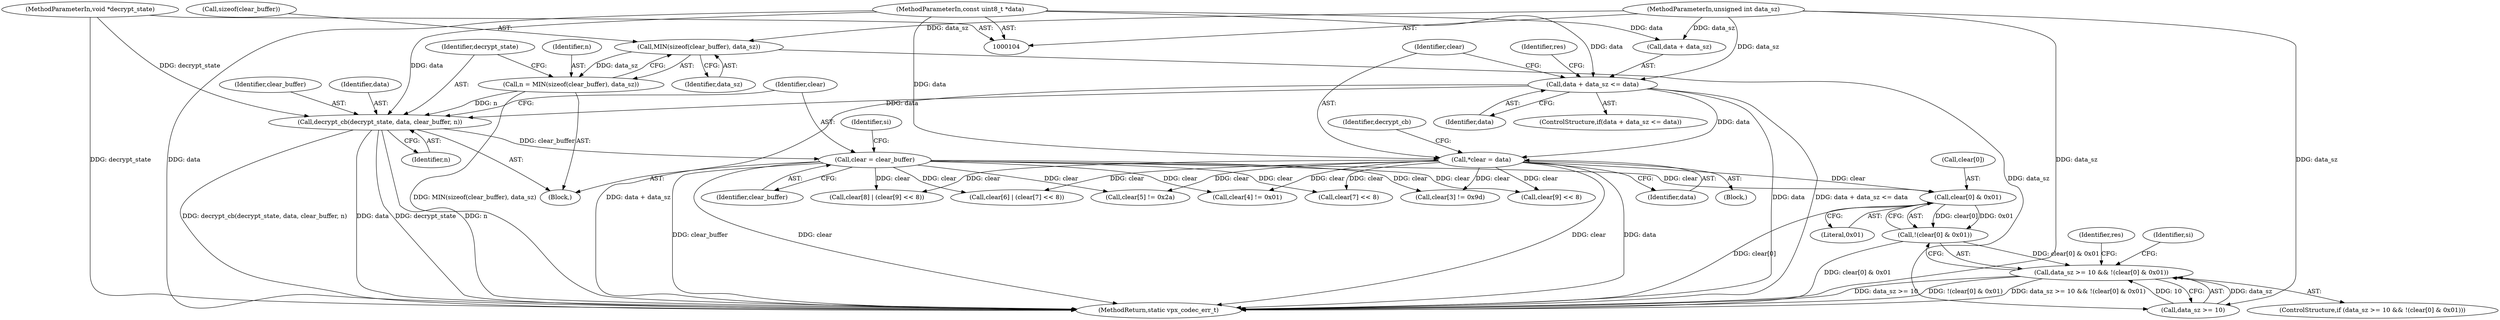 digraph "0_Android_063be1485e0099bc81ace3a08b0ec9186dcad693_0@array" {
"1000161" [label="(Call,clear[0] & 0x01)"];
"1000129" [label="(Call,*clear = data)"];
"1000116" [label="(Call,data + data_sz <= data)"];
"1000105" [label="(MethodParameterIn,const uint8_t *data)"];
"1000106" [label="(MethodParameterIn,unsigned int data_sz)"];
"1000147" [label="(Call,clear = clear_buffer)"];
"1000142" [label="(Call,decrypt_cb(decrypt_state, data, clear_buffer, n))"];
"1000109" [label="(MethodParameterIn,void *decrypt_state)"];
"1000136" [label="(Call,n = MIN(sizeof(clear_buffer), data_sz))"];
"1000138" [label="(Call,MIN(sizeof(clear_buffer), data_sz))"];
"1000160" [label="(Call,!(clear[0] & 0x01))"];
"1000156" [label="(Call,data_sz >= 10 && !(clear[0] & 0x01))"];
"1000174" [label="(Call,clear[3] != 0x9d)"];
"1000117" [label="(Call,data + data_sz)"];
"1000143" [label="(Identifier,decrypt_state)"];
"1000116" [label="(Call,data + data_sz <= data)"];
"1000146" [label="(Identifier,n)"];
"1000148" [label="(Identifier,clear)"];
"1000129" [label="(Call,*clear = data)"];
"1000152" [label="(Identifier,si)"];
"1000139" [label="(Call,sizeof(clear_buffer))"];
"1000130" [label="(Identifier,clear)"];
"1000216" [label="(Call,clear[9] << 8)"];
"1000237" [label="(Identifier,res)"];
"1000212" [label="(Call,clear[8] | (clear[9] << 8))"];
"1000145" [label="(Identifier,clear_buffer)"];
"1000197" [label="(Call,clear[6] | (clear[7] << 8))"];
"1000131" [label="(Identifier,data)"];
"1000149" [label="(Identifier,clear_buffer)"];
"1000142" [label="(Call,decrypt_cb(decrypt_state, data, clear_buffer, n))"];
"1000241" [label="(MethodReturn,static vpx_codec_err_t)"];
"1000156" [label="(Call,data_sz >= 10 && !(clear[0] & 0x01))"];
"1000136" [label="(Call,n = MIN(sizeof(clear_buffer), data_sz))"];
"1000123" [label="(Identifier,res)"];
"1000137" [label="(Identifier,n)"];
"1000160" [label="(Call,!(clear[0] & 0x01))"];
"1000134" [label="(Block,)"];
"1000185" [label="(Call,clear[5] != 0x2a)"];
"1000155" [label="(ControlStructure,if (data_sz >= 10 && !(clear[0] & 0x01)))"];
"1000105" [label="(MethodParameterIn,const uint8_t *data)"];
"1000106" [label="(MethodParameterIn,unsigned int data_sz)"];
"1000169" [label="(Identifier,si)"];
"1000161" [label="(Call,clear[0] & 0x01)"];
"1000180" [label="(Call,clear[4] != 0x01)"];
"1000120" [label="(Identifier,data)"];
"1000141" [label="(Identifier,data_sz)"];
"1000162" [label="(Call,clear[0])"];
"1000133" [label="(Identifier,decrypt_cb)"];
"1000201" [label="(Call,clear[7] << 8)"];
"1000109" [label="(MethodParameterIn,void *decrypt_state)"];
"1000138" [label="(Call,MIN(sizeof(clear_buffer), data_sz))"];
"1000147" [label="(Call,clear = clear_buffer)"];
"1000165" [label="(Literal,0x01)"];
"1000115" [label="(ControlStructure,if(data + data_sz <= data))"];
"1000144" [label="(Identifier,data)"];
"1000126" [label="(Block,)"];
"1000157" [label="(Call,data_sz >= 10)"];
"1000161" -> "1000160"  [label="AST: "];
"1000161" -> "1000165"  [label="CFG: "];
"1000162" -> "1000161"  [label="AST: "];
"1000165" -> "1000161"  [label="AST: "];
"1000160" -> "1000161"  [label="CFG: "];
"1000161" -> "1000241"  [label="DDG: clear[0]"];
"1000161" -> "1000160"  [label="DDG: clear[0]"];
"1000161" -> "1000160"  [label="DDG: 0x01"];
"1000129" -> "1000161"  [label="DDG: clear"];
"1000147" -> "1000161"  [label="DDG: clear"];
"1000129" -> "1000126"  [label="AST: "];
"1000129" -> "1000131"  [label="CFG: "];
"1000130" -> "1000129"  [label="AST: "];
"1000131" -> "1000129"  [label="AST: "];
"1000133" -> "1000129"  [label="CFG: "];
"1000129" -> "1000241"  [label="DDG: clear"];
"1000129" -> "1000241"  [label="DDG: data"];
"1000116" -> "1000129"  [label="DDG: data"];
"1000105" -> "1000129"  [label="DDG: data"];
"1000129" -> "1000174"  [label="DDG: clear"];
"1000129" -> "1000180"  [label="DDG: clear"];
"1000129" -> "1000185"  [label="DDG: clear"];
"1000129" -> "1000197"  [label="DDG: clear"];
"1000129" -> "1000201"  [label="DDG: clear"];
"1000129" -> "1000212"  [label="DDG: clear"];
"1000129" -> "1000216"  [label="DDG: clear"];
"1000116" -> "1000115"  [label="AST: "];
"1000116" -> "1000120"  [label="CFG: "];
"1000117" -> "1000116"  [label="AST: "];
"1000120" -> "1000116"  [label="AST: "];
"1000123" -> "1000116"  [label="CFG: "];
"1000130" -> "1000116"  [label="CFG: "];
"1000116" -> "1000241"  [label="DDG: data + data_sz"];
"1000116" -> "1000241"  [label="DDG: data"];
"1000116" -> "1000241"  [label="DDG: data + data_sz <= data"];
"1000105" -> "1000116"  [label="DDG: data"];
"1000106" -> "1000116"  [label="DDG: data_sz"];
"1000116" -> "1000142"  [label="DDG: data"];
"1000105" -> "1000104"  [label="AST: "];
"1000105" -> "1000241"  [label="DDG: data"];
"1000105" -> "1000117"  [label="DDG: data"];
"1000105" -> "1000142"  [label="DDG: data"];
"1000106" -> "1000104"  [label="AST: "];
"1000106" -> "1000241"  [label="DDG: data_sz"];
"1000106" -> "1000117"  [label="DDG: data_sz"];
"1000106" -> "1000138"  [label="DDG: data_sz"];
"1000106" -> "1000157"  [label="DDG: data_sz"];
"1000147" -> "1000134"  [label="AST: "];
"1000147" -> "1000149"  [label="CFG: "];
"1000148" -> "1000147"  [label="AST: "];
"1000149" -> "1000147"  [label="AST: "];
"1000152" -> "1000147"  [label="CFG: "];
"1000147" -> "1000241"  [label="DDG: clear_buffer"];
"1000147" -> "1000241"  [label="DDG: clear"];
"1000142" -> "1000147"  [label="DDG: clear_buffer"];
"1000147" -> "1000174"  [label="DDG: clear"];
"1000147" -> "1000180"  [label="DDG: clear"];
"1000147" -> "1000185"  [label="DDG: clear"];
"1000147" -> "1000197"  [label="DDG: clear"];
"1000147" -> "1000201"  [label="DDG: clear"];
"1000147" -> "1000212"  [label="DDG: clear"];
"1000147" -> "1000216"  [label="DDG: clear"];
"1000142" -> "1000134"  [label="AST: "];
"1000142" -> "1000146"  [label="CFG: "];
"1000143" -> "1000142"  [label="AST: "];
"1000144" -> "1000142"  [label="AST: "];
"1000145" -> "1000142"  [label="AST: "];
"1000146" -> "1000142"  [label="AST: "];
"1000148" -> "1000142"  [label="CFG: "];
"1000142" -> "1000241"  [label="DDG: decrypt_cb(decrypt_state, data, clear_buffer, n)"];
"1000142" -> "1000241"  [label="DDG: data"];
"1000142" -> "1000241"  [label="DDG: decrypt_state"];
"1000142" -> "1000241"  [label="DDG: n"];
"1000109" -> "1000142"  [label="DDG: decrypt_state"];
"1000136" -> "1000142"  [label="DDG: n"];
"1000109" -> "1000104"  [label="AST: "];
"1000109" -> "1000241"  [label="DDG: decrypt_state"];
"1000136" -> "1000134"  [label="AST: "];
"1000136" -> "1000138"  [label="CFG: "];
"1000137" -> "1000136"  [label="AST: "];
"1000138" -> "1000136"  [label="AST: "];
"1000143" -> "1000136"  [label="CFG: "];
"1000136" -> "1000241"  [label="DDG: MIN(sizeof(clear_buffer), data_sz)"];
"1000138" -> "1000136"  [label="DDG: data_sz"];
"1000138" -> "1000141"  [label="CFG: "];
"1000139" -> "1000138"  [label="AST: "];
"1000141" -> "1000138"  [label="AST: "];
"1000138" -> "1000157"  [label="DDG: data_sz"];
"1000160" -> "1000156"  [label="AST: "];
"1000156" -> "1000160"  [label="CFG: "];
"1000160" -> "1000241"  [label="DDG: clear[0] & 0x01"];
"1000160" -> "1000156"  [label="DDG: clear[0] & 0x01"];
"1000156" -> "1000155"  [label="AST: "];
"1000156" -> "1000157"  [label="CFG: "];
"1000157" -> "1000156"  [label="AST: "];
"1000169" -> "1000156"  [label="CFG: "];
"1000237" -> "1000156"  [label="CFG: "];
"1000156" -> "1000241"  [label="DDG: data_sz >= 10"];
"1000156" -> "1000241"  [label="DDG: !(clear[0] & 0x01)"];
"1000156" -> "1000241"  [label="DDG: data_sz >= 10 && !(clear[0] & 0x01)"];
"1000157" -> "1000156"  [label="DDG: data_sz"];
"1000157" -> "1000156"  [label="DDG: 10"];
}
